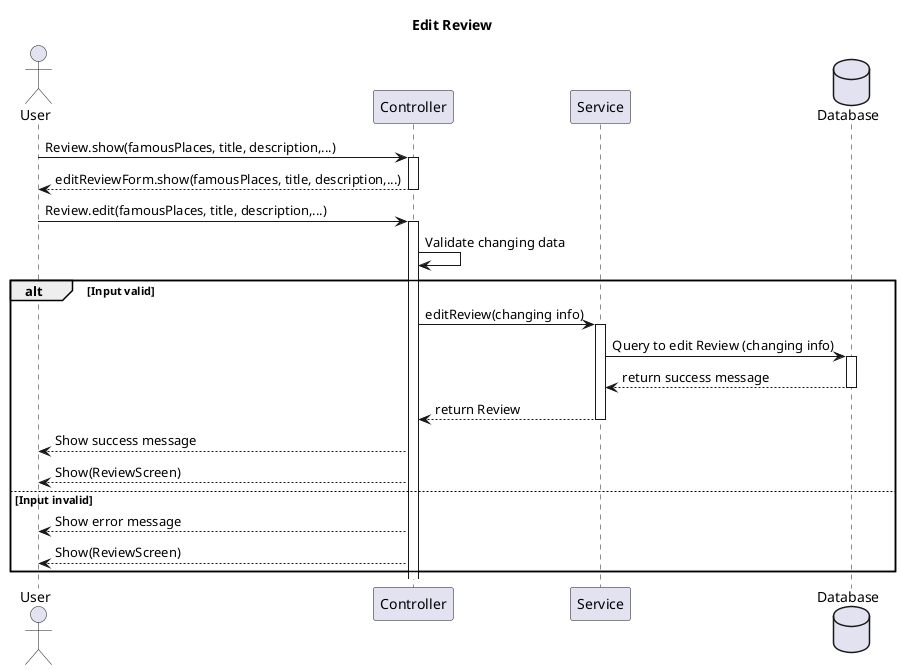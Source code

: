 @startuml
title Edit Review
actor User as u
participant Controller as ctrl
participant Service as sv
database Database as db 

u -> ctrl: Review.show(famousPlaces, title, description,...)
activate ctrl
ctrl --> u: editReviewForm.show(famousPlaces, title, description,...)
deactivate ctrl
u-> ctrl: Review.edit(famousPlaces, title, description,...)
activate ctrl
ctrl -> ctrl: Validate changing data
alt Input valid
    ctrl -> sv: editReview(changing info)
    activate sv
    sv -> db: Query to edit Review (changing info)
    activate db
    db --> sv: return success message
    deactivate db
    sv --> ctrl: return Review
    deactivate sv
    ctrl --> u: Show success message
    ctrl-->u: Show(ReviewScreen)
else Input invalid
    ctrl --> u: Show error message
    ctrl-->u: Show(ReviewScreen)
end

@enduml